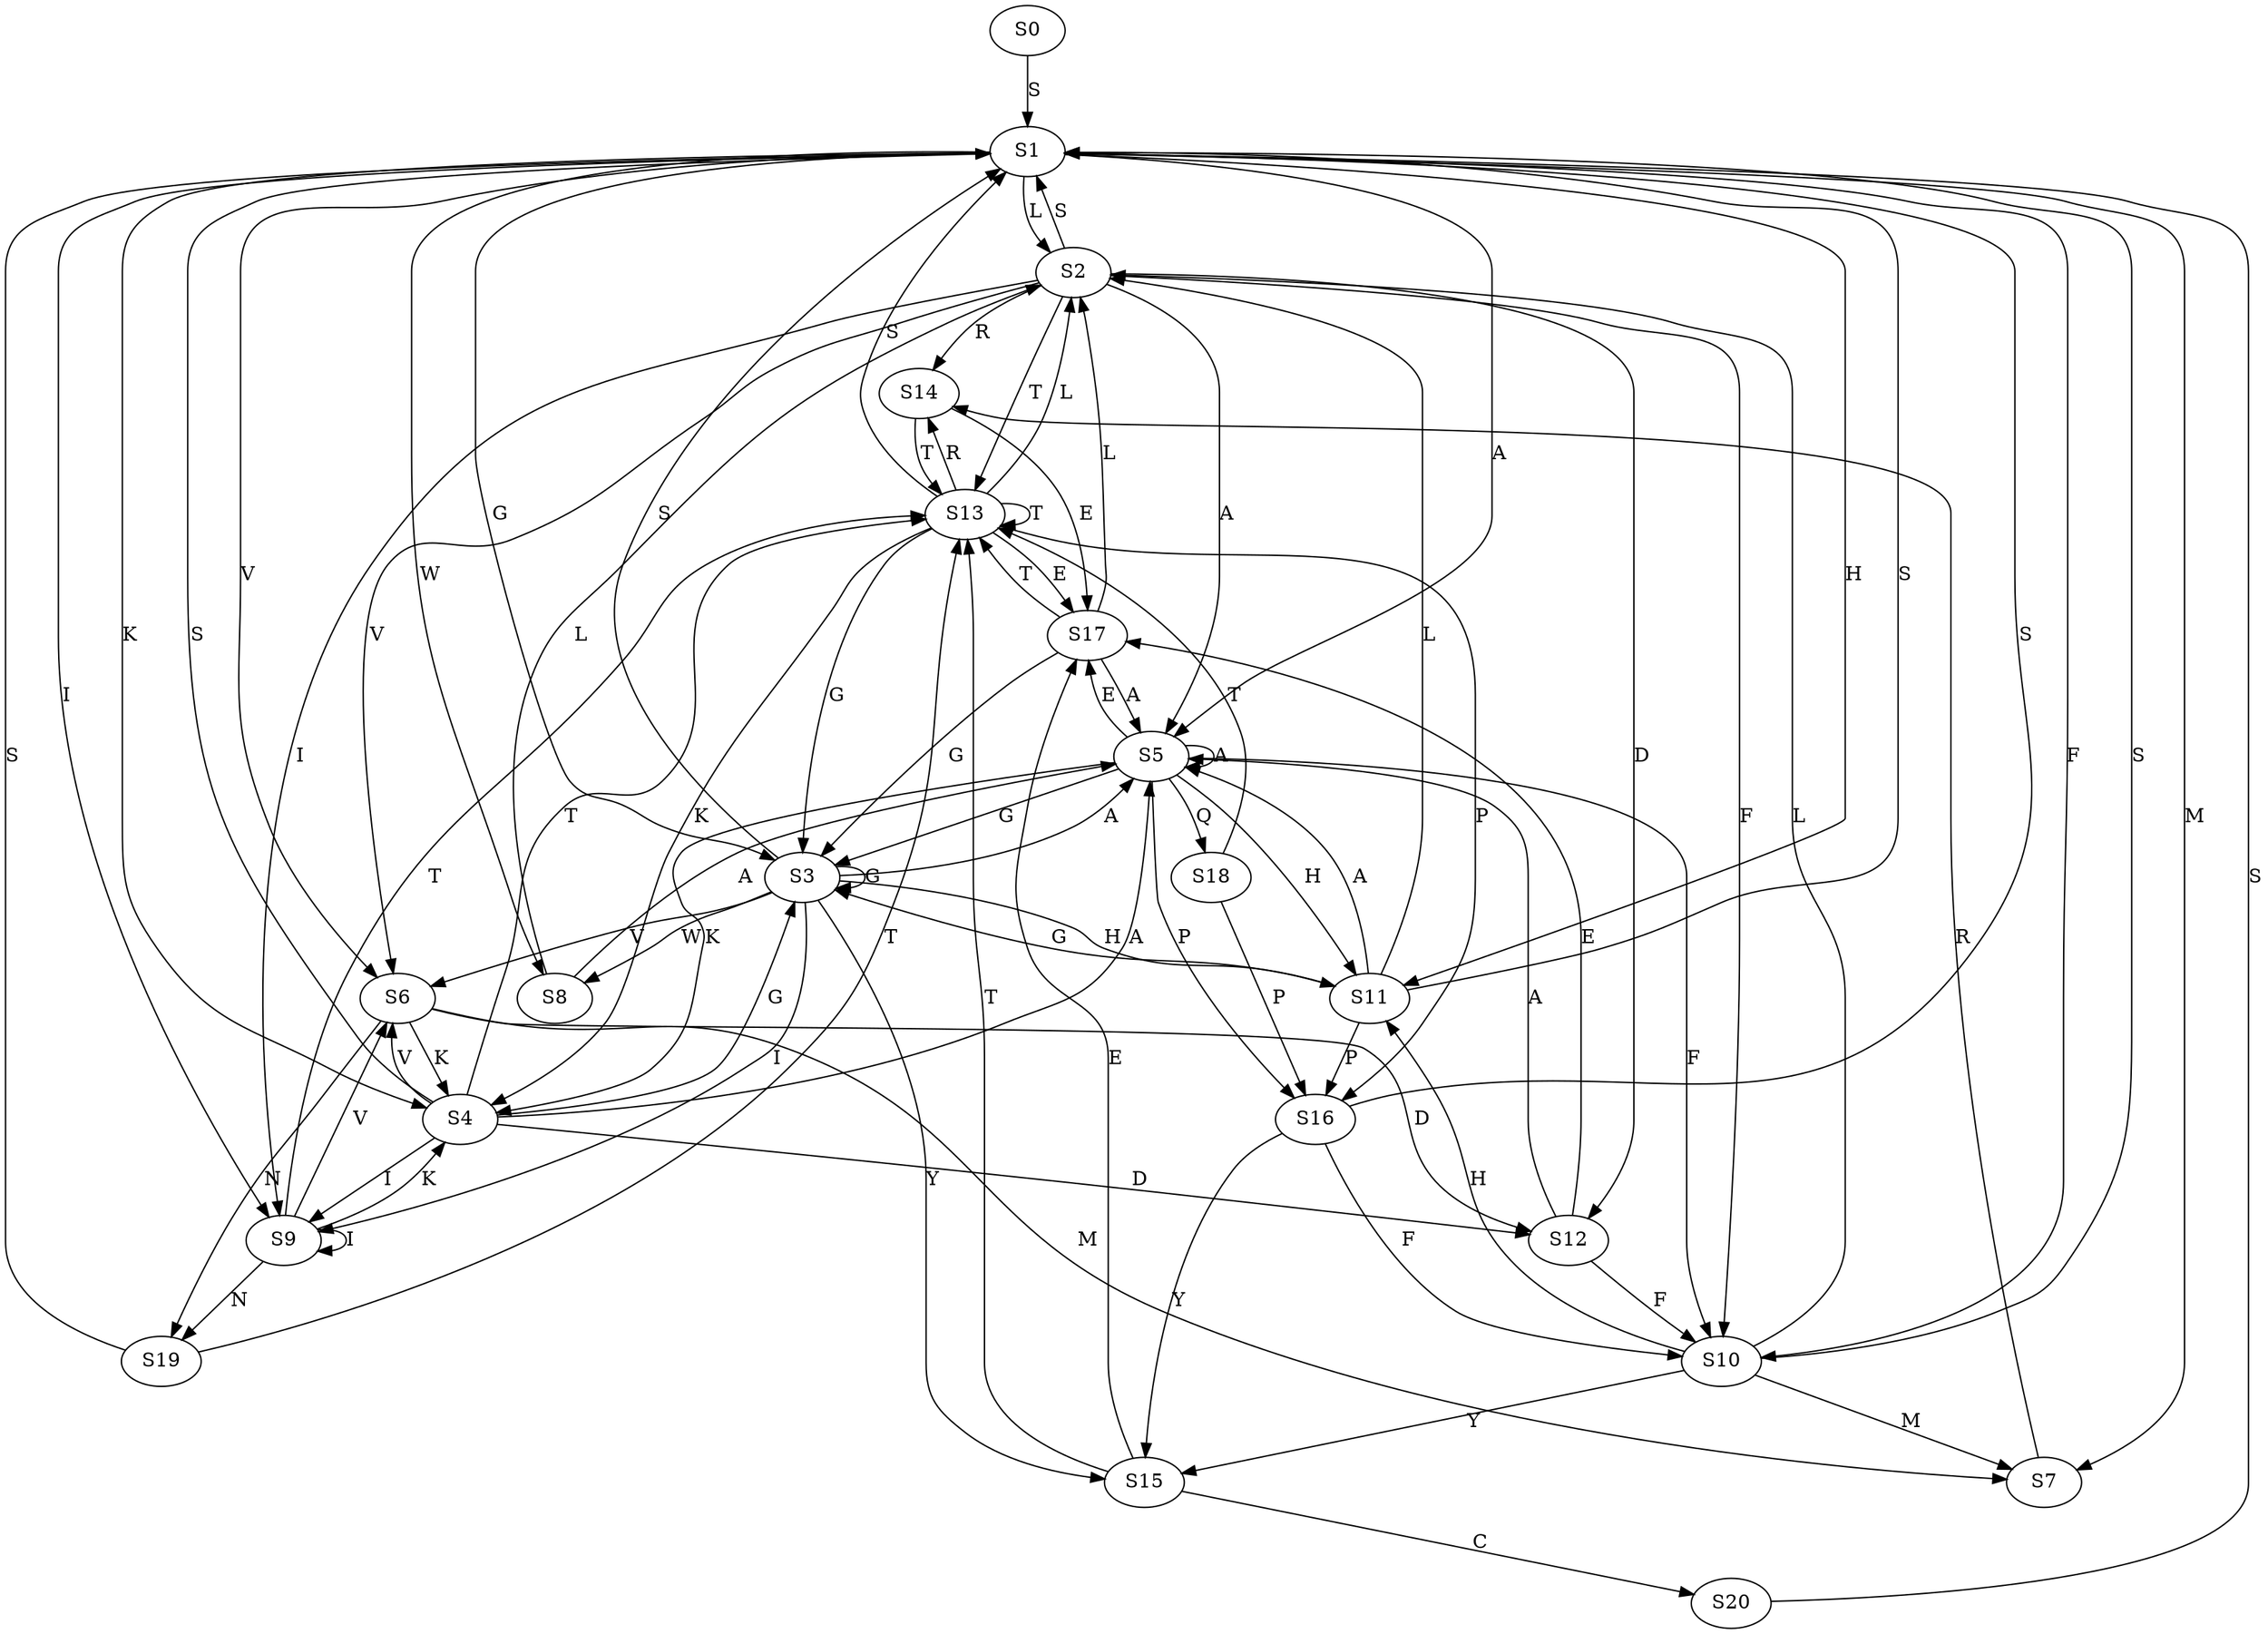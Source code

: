 strict digraph  {
	S0 -> S1 [ label = S ];
	S1 -> S2 [ label = L ];
	S1 -> S3 [ label = G ];
	S1 -> S4 [ label = K ];
	S1 -> S5 [ label = A ];
	S1 -> S6 [ label = V ];
	S1 -> S7 [ label = M ];
	S1 -> S8 [ label = W ];
	S1 -> S9 [ label = I ];
	S1 -> S10 [ label = F ];
	S1 -> S11 [ label = H ];
	S2 -> S6 [ label = V ];
	S2 -> S5 [ label = A ];
	S2 -> S10 [ label = F ];
	S2 -> S12 [ label = D ];
	S2 -> S1 [ label = S ];
	S2 -> S9 [ label = I ];
	S2 -> S13 [ label = T ];
	S2 -> S14 [ label = R ];
	S3 -> S8 [ label = W ];
	S3 -> S6 [ label = V ];
	S3 -> S5 [ label = A ];
	S3 -> S15 [ label = Y ];
	S3 -> S11 [ label = H ];
	S3 -> S1 [ label = S ];
	S3 -> S9 [ label = I ];
	S3 -> S3 [ label = G ];
	S4 -> S12 [ label = D ];
	S4 -> S6 [ label = V ];
	S4 -> S3 [ label = G ];
	S4 -> S13 [ label = T ];
	S4 -> S9 [ label = I ];
	S4 -> S1 [ label = S ];
	S4 -> S5 [ label = A ];
	S5 -> S16 [ label = P ];
	S5 -> S4 [ label = K ];
	S5 -> S5 [ label = A ];
	S5 -> S3 [ label = G ];
	S5 -> S11 [ label = H ];
	S5 -> S17 [ label = E ];
	S5 -> S10 [ label = F ];
	S5 -> S18 [ label = Q ];
	S6 -> S7 [ label = M ];
	S6 -> S19 [ label = N ];
	S6 -> S4 [ label = K ];
	S6 -> S12 [ label = D ];
	S7 -> S14 [ label = R ];
	S8 -> S5 [ label = A ];
	S8 -> S2 [ label = L ];
	S9 -> S19 [ label = N ];
	S9 -> S4 [ label = K ];
	S9 -> S13 [ label = T ];
	S9 -> S9 [ label = I ];
	S9 -> S6 [ label = V ];
	S10 -> S7 [ label = M ];
	S10 -> S1 [ label = S ];
	S10 -> S15 [ label = Y ];
	S10 -> S11 [ label = H ];
	S10 -> S2 [ label = L ];
	S11 -> S5 [ label = A ];
	S11 -> S16 [ label = P ];
	S11 -> S1 [ label = S ];
	S11 -> S3 [ label = G ];
	S11 -> S2 [ label = L ];
	S12 -> S5 [ label = A ];
	S12 -> S10 [ label = F ];
	S12 -> S17 [ label = E ];
	S13 -> S4 [ label = K ];
	S13 -> S16 [ label = P ];
	S13 -> S13 [ label = T ];
	S13 -> S2 [ label = L ];
	S13 -> S14 [ label = R ];
	S13 -> S1 [ label = S ];
	S13 -> S3 [ label = G ];
	S13 -> S17 [ label = E ];
	S14 -> S17 [ label = E ];
	S14 -> S13 [ label = T ];
	S15 -> S17 [ label = E ];
	S15 -> S13 [ label = T ];
	S15 -> S20 [ label = C ];
	S16 -> S1 [ label = S ];
	S16 -> S10 [ label = F ];
	S16 -> S15 [ label = Y ];
	S17 -> S3 [ label = G ];
	S17 -> S5 [ label = A ];
	S17 -> S2 [ label = L ];
	S17 -> S13 [ label = T ];
	S18 -> S13 [ label = T ];
	S18 -> S16 [ label = P ];
	S19 -> S13 [ label = T ];
	S19 -> S1 [ label = S ];
	S20 -> S1 [ label = S ];
}
